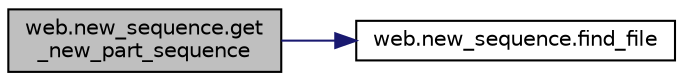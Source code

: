 digraph "web.new_sequence.get_new_part_sequence"
{
  edge [fontname="Helvetica",fontsize="10",labelfontname="Helvetica",labelfontsize="10"];
  node [fontname="Helvetica",fontsize="10",shape=record];
  rankdir="LR";
  Node1 [label="web.new_sequence.get\l_new_part_sequence",height=0.2,width=0.4,color="black", fillcolor="grey75", style="filled" fontcolor="black"];
  Node1 -> Node2 [color="midnightblue",fontsize="10",style="solid",fontname="Helvetica"];
  Node2 [label="web.new_sequence.find_file",height=0.2,width=0.4,color="black", fillcolor="white", style="filled",URL="$namespaceweb_1_1new__sequence.html#a8e5d63273e46f10036e2134a18ca1317"];
}
